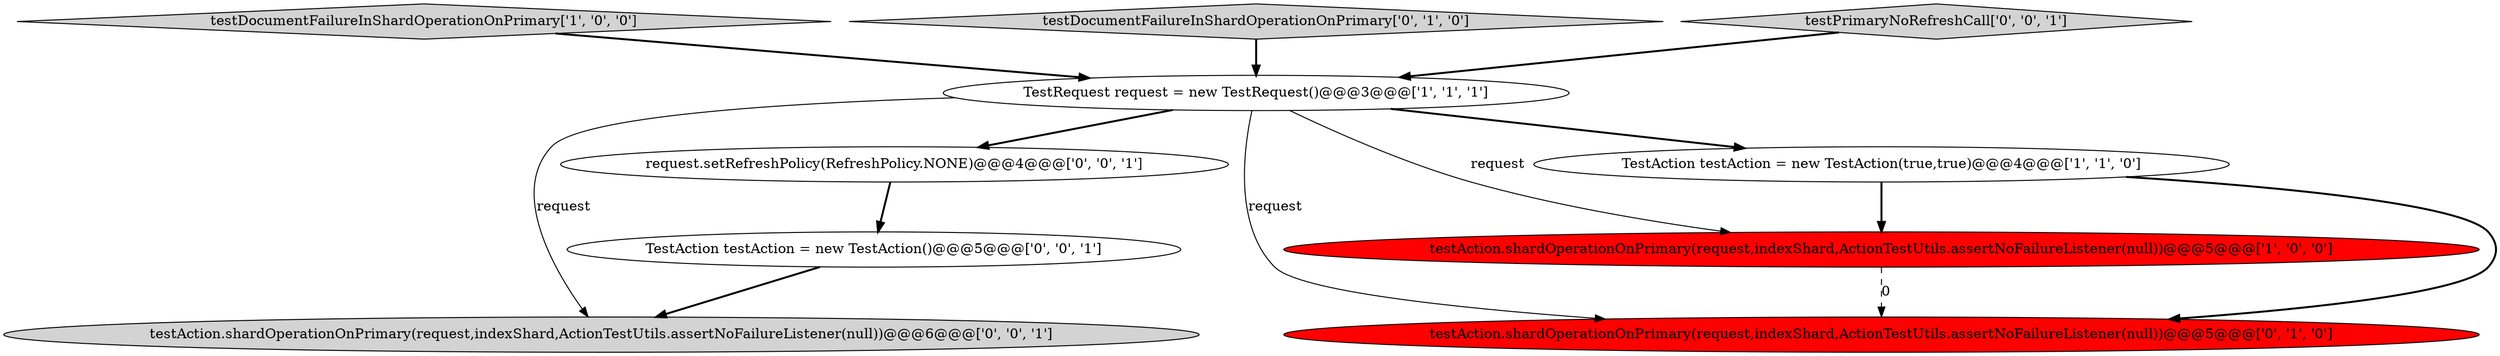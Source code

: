 digraph {
2 [style = filled, label = "testDocumentFailureInShardOperationOnPrimary['1', '0', '0']", fillcolor = lightgray, shape = diamond image = "AAA0AAABBB1BBB"];
9 [style = filled, label = "testAction.shardOperationOnPrimary(request,indexShard,ActionTestUtils.assertNoFailureListener(null))@@@6@@@['0', '0', '1']", fillcolor = lightgray, shape = ellipse image = "AAA0AAABBB3BBB"];
7 [style = filled, label = "request.setRefreshPolicy(RefreshPolicy.NONE)@@@4@@@['0', '0', '1']", fillcolor = white, shape = ellipse image = "AAA0AAABBB3BBB"];
6 [style = filled, label = "TestAction testAction = new TestAction()@@@5@@@['0', '0', '1']", fillcolor = white, shape = ellipse image = "AAA0AAABBB3BBB"];
4 [style = filled, label = "testAction.shardOperationOnPrimary(request,indexShard,ActionTestUtils.assertNoFailureListener(null))@@@5@@@['0', '1', '0']", fillcolor = red, shape = ellipse image = "AAA1AAABBB2BBB"];
1 [style = filled, label = "testAction.shardOperationOnPrimary(request,indexShard,ActionTestUtils.assertNoFailureListener(null))@@@5@@@['1', '0', '0']", fillcolor = red, shape = ellipse image = "AAA1AAABBB1BBB"];
5 [style = filled, label = "testDocumentFailureInShardOperationOnPrimary['0', '1', '0']", fillcolor = lightgray, shape = diamond image = "AAA0AAABBB2BBB"];
3 [style = filled, label = "TestRequest request = new TestRequest()@@@3@@@['1', '1', '1']", fillcolor = white, shape = ellipse image = "AAA0AAABBB1BBB"];
8 [style = filled, label = "testPrimaryNoRefreshCall['0', '0', '1']", fillcolor = lightgray, shape = diamond image = "AAA0AAABBB3BBB"];
0 [style = filled, label = "TestAction testAction = new TestAction(true,true)@@@4@@@['1', '1', '0']", fillcolor = white, shape = ellipse image = "AAA0AAABBB1BBB"];
5->3 [style = bold, label=""];
1->4 [style = dashed, label="0"];
3->1 [style = solid, label="request"];
7->6 [style = bold, label=""];
6->9 [style = bold, label=""];
3->7 [style = bold, label=""];
0->4 [style = bold, label=""];
0->1 [style = bold, label=""];
3->4 [style = solid, label="request"];
3->9 [style = solid, label="request"];
3->0 [style = bold, label=""];
2->3 [style = bold, label=""];
8->3 [style = bold, label=""];
}
